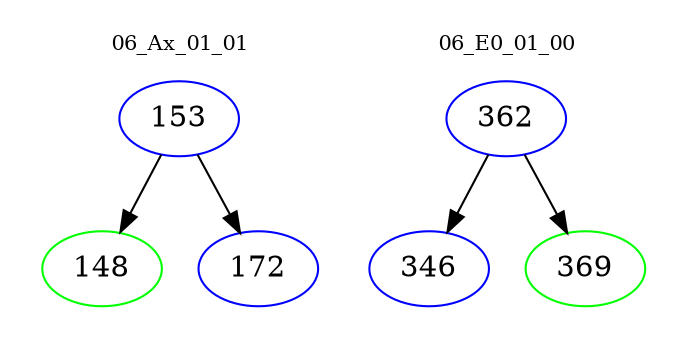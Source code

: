 digraph{
subgraph cluster_0 {
color = white
label = "06_Ax_01_01";
fontsize=10;
T0_153 [label="153", color="blue"]
T0_153 -> T0_148 [color="black"]
T0_148 [label="148", color="green"]
T0_153 -> T0_172 [color="black"]
T0_172 [label="172", color="blue"]
}
subgraph cluster_1 {
color = white
label = "06_E0_01_00";
fontsize=10;
T1_362 [label="362", color="blue"]
T1_362 -> T1_346 [color="black"]
T1_346 [label="346", color="blue"]
T1_362 -> T1_369 [color="black"]
T1_369 [label="369", color="green"]
}
}
